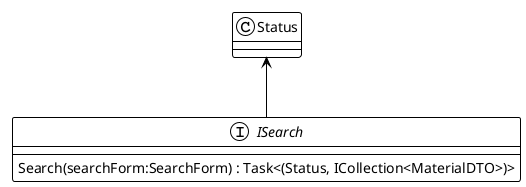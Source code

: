 @startuml
!theme plain
interface ISearch {
    Search(searchForm:SearchForm) : Task<(Status, ICollection<MaterialDTO>)>
}

Status <-- ISearch
@enduml
